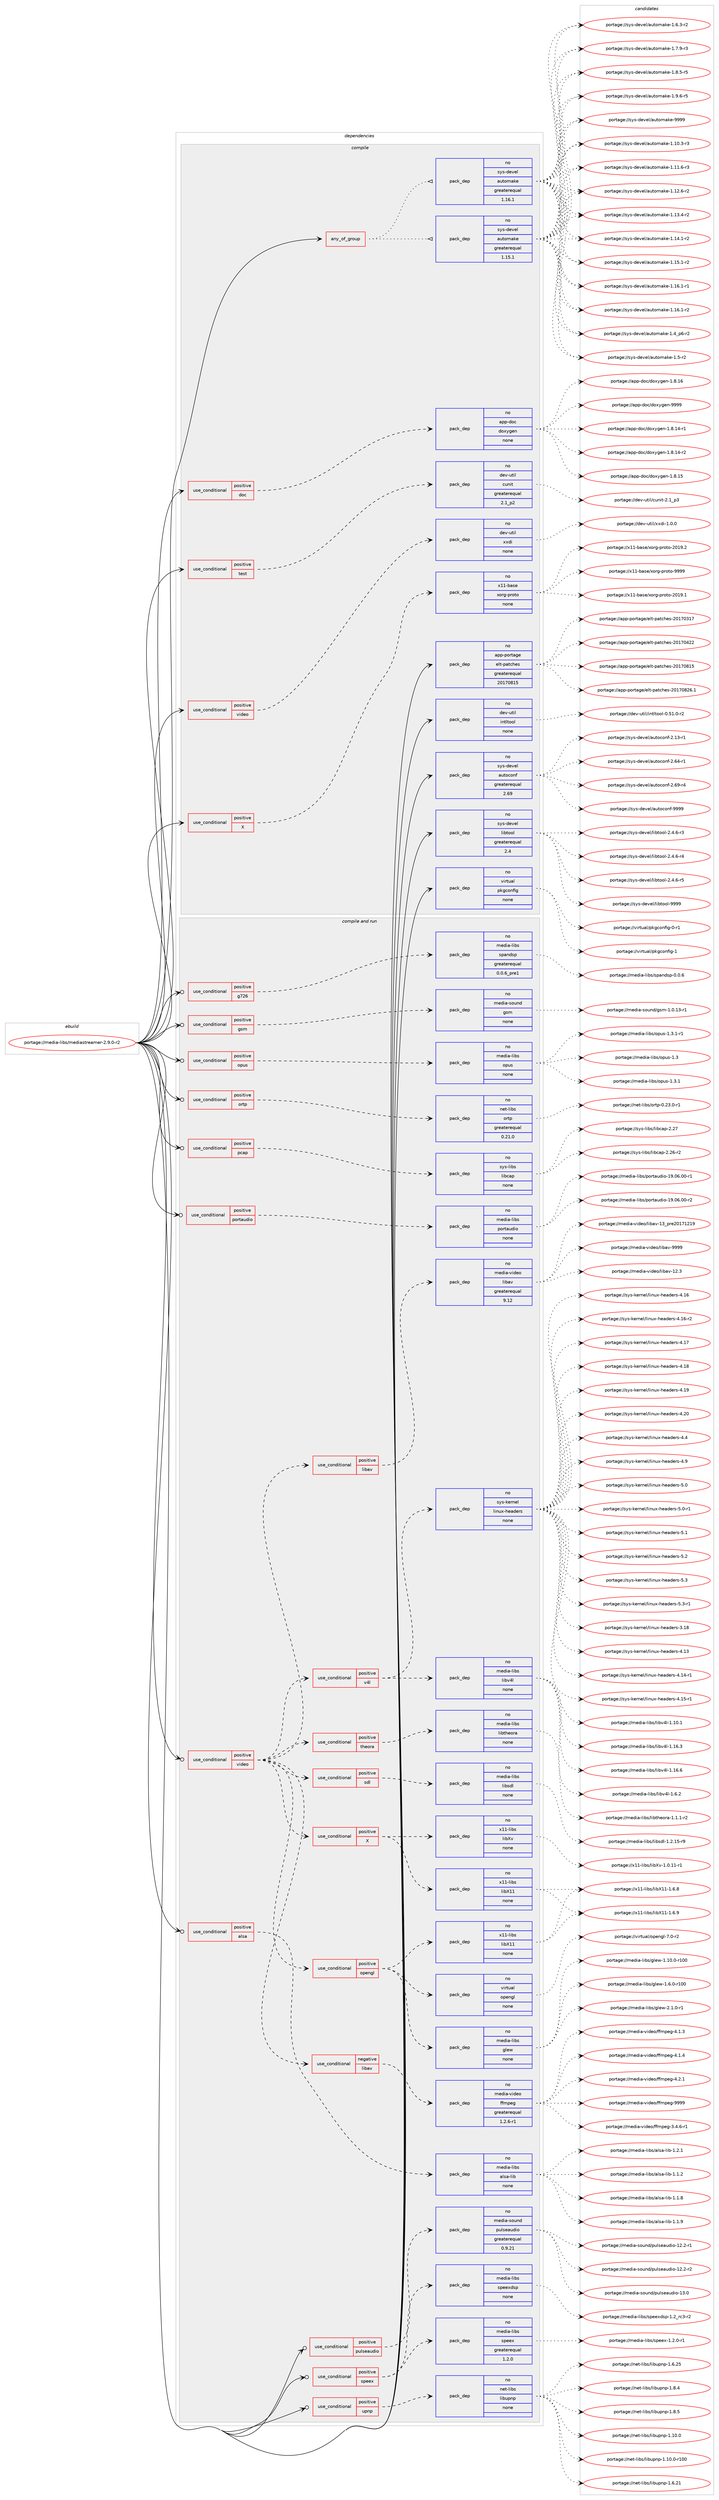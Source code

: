 digraph prolog {

# *************
# Graph options
# *************

newrank=true;
concentrate=true;
compound=true;
graph [rankdir=LR,fontname=Helvetica,fontsize=10,ranksep=1.5];#, ranksep=2.5, nodesep=0.2];
edge  [arrowhead=vee];
node  [fontname=Helvetica,fontsize=10];

# **********
# The ebuild
# **********

subgraph cluster_leftcol {
color=gray;
label=<<i>ebuild</i>>;
id [label="portage://media-libs/mediastreamer-2.9.0-r2", color=red, width=4, href="../media-libs/mediastreamer-2.9.0-r2.svg"];
}

# ****************
# The dependencies
# ****************

subgraph cluster_midcol {
color=gray;
label=<<i>dependencies</i>>;
subgraph cluster_compile {
fillcolor="#eeeeee";
style=filled;
label=<<i>compile</i>>;
subgraph any5134 {
dependency322243 [label=<<TABLE BORDER="0" CELLBORDER="1" CELLSPACING="0" CELLPADDING="4"><TR><TD CELLPADDING="10">any_of_group</TD></TR></TABLE>>, shape=none, color=red];subgraph pack236528 {
dependency322244 [label=<<TABLE BORDER="0" CELLBORDER="1" CELLSPACING="0" CELLPADDING="4" WIDTH="220"><TR><TD ROWSPAN="6" CELLPADDING="30">pack_dep</TD></TR><TR><TD WIDTH="110">no</TD></TR><TR><TD>sys-devel</TD></TR><TR><TD>automake</TD></TR><TR><TD>greaterequal</TD></TR><TR><TD>1.16.1</TD></TR></TABLE>>, shape=none, color=blue];
}
dependency322243:e -> dependency322244:w [weight=20,style="dotted",arrowhead="oinv"];
subgraph pack236529 {
dependency322245 [label=<<TABLE BORDER="0" CELLBORDER="1" CELLSPACING="0" CELLPADDING="4" WIDTH="220"><TR><TD ROWSPAN="6" CELLPADDING="30">pack_dep</TD></TR><TR><TD WIDTH="110">no</TD></TR><TR><TD>sys-devel</TD></TR><TR><TD>automake</TD></TR><TR><TD>greaterequal</TD></TR><TR><TD>1.15.1</TD></TR></TABLE>>, shape=none, color=blue];
}
dependency322243:e -> dependency322245:w [weight=20,style="dotted",arrowhead="oinv"];
}
id:e -> dependency322243:w [weight=20,style="solid",arrowhead="vee"];
subgraph cond80448 {
dependency322246 [label=<<TABLE BORDER="0" CELLBORDER="1" CELLSPACING="0" CELLPADDING="4"><TR><TD ROWSPAN="3" CELLPADDING="10">use_conditional</TD></TR><TR><TD>positive</TD></TR><TR><TD>X</TD></TR></TABLE>>, shape=none, color=red];
subgraph pack236530 {
dependency322247 [label=<<TABLE BORDER="0" CELLBORDER="1" CELLSPACING="0" CELLPADDING="4" WIDTH="220"><TR><TD ROWSPAN="6" CELLPADDING="30">pack_dep</TD></TR><TR><TD WIDTH="110">no</TD></TR><TR><TD>x11-base</TD></TR><TR><TD>xorg-proto</TD></TR><TR><TD>none</TD></TR><TR><TD></TD></TR></TABLE>>, shape=none, color=blue];
}
dependency322246:e -> dependency322247:w [weight=20,style="dashed",arrowhead="vee"];
}
id:e -> dependency322246:w [weight=20,style="solid",arrowhead="vee"];
subgraph cond80449 {
dependency322248 [label=<<TABLE BORDER="0" CELLBORDER="1" CELLSPACING="0" CELLPADDING="4"><TR><TD ROWSPAN="3" CELLPADDING="10">use_conditional</TD></TR><TR><TD>positive</TD></TR><TR><TD>doc</TD></TR></TABLE>>, shape=none, color=red];
subgraph pack236531 {
dependency322249 [label=<<TABLE BORDER="0" CELLBORDER="1" CELLSPACING="0" CELLPADDING="4" WIDTH="220"><TR><TD ROWSPAN="6" CELLPADDING="30">pack_dep</TD></TR><TR><TD WIDTH="110">no</TD></TR><TR><TD>app-doc</TD></TR><TR><TD>doxygen</TD></TR><TR><TD>none</TD></TR><TR><TD></TD></TR></TABLE>>, shape=none, color=blue];
}
dependency322248:e -> dependency322249:w [weight=20,style="dashed",arrowhead="vee"];
}
id:e -> dependency322248:w [weight=20,style="solid",arrowhead="vee"];
subgraph cond80450 {
dependency322250 [label=<<TABLE BORDER="0" CELLBORDER="1" CELLSPACING="0" CELLPADDING="4"><TR><TD ROWSPAN="3" CELLPADDING="10">use_conditional</TD></TR><TR><TD>positive</TD></TR><TR><TD>test</TD></TR></TABLE>>, shape=none, color=red];
subgraph pack236532 {
dependency322251 [label=<<TABLE BORDER="0" CELLBORDER="1" CELLSPACING="0" CELLPADDING="4" WIDTH="220"><TR><TD ROWSPAN="6" CELLPADDING="30">pack_dep</TD></TR><TR><TD WIDTH="110">no</TD></TR><TR><TD>dev-util</TD></TR><TR><TD>cunit</TD></TR><TR><TD>greaterequal</TD></TR><TR><TD>2.1_p2</TD></TR></TABLE>>, shape=none, color=blue];
}
dependency322250:e -> dependency322251:w [weight=20,style="dashed",arrowhead="vee"];
}
id:e -> dependency322250:w [weight=20,style="solid",arrowhead="vee"];
subgraph cond80451 {
dependency322252 [label=<<TABLE BORDER="0" CELLBORDER="1" CELLSPACING="0" CELLPADDING="4"><TR><TD ROWSPAN="3" CELLPADDING="10">use_conditional</TD></TR><TR><TD>positive</TD></TR><TR><TD>video</TD></TR></TABLE>>, shape=none, color=red];
subgraph pack236533 {
dependency322253 [label=<<TABLE BORDER="0" CELLBORDER="1" CELLSPACING="0" CELLPADDING="4" WIDTH="220"><TR><TD ROWSPAN="6" CELLPADDING="30">pack_dep</TD></TR><TR><TD WIDTH="110">no</TD></TR><TR><TD>dev-util</TD></TR><TR><TD>xxdi</TD></TR><TR><TD>none</TD></TR><TR><TD></TD></TR></TABLE>>, shape=none, color=blue];
}
dependency322252:e -> dependency322253:w [weight=20,style="dashed",arrowhead="vee"];
}
id:e -> dependency322252:w [weight=20,style="solid",arrowhead="vee"];
subgraph pack236534 {
dependency322254 [label=<<TABLE BORDER="0" CELLBORDER="1" CELLSPACING="0" CELLPADDING="4" WIDTH="220"><TR><TD ROWSPAN="6" CELLPADDING="30">pack_dep</TD></TR><TR><TD WIDTH="110">no</TD></TR><TR><TD>app-portage</TD></TR><TR><TD>elt-patches</TD></TR><TR><TD>greaterequal</TD></TR><TR><TD>20170815</TD></TR></TABLE>>, shape=none, color=blue];
}
id:e -> dependency322254:w [weight=20,style="solid",arrowhead="vee"];
subgraph pack236535 {
dependency322255 [label=<<TABLE BORDER="0" CELLBORDER="1" CELLSPACING="0" CELLPADDING="4" WIDTH="220"><TR><TD ROWSPAN="6" CELLPADDING="30">pack_dep</TD></TR><TR><TD WIDTH="110">no</TD></TR><TR><TD>dev-util</TD></TR><TR><TD>intltool</TD></TR><TR><TD>none</TD></TR><TR><TD></TD></TR></TABLE>>, shape=none, color=blue];
}
id:e -> dependency322255:w [weight=20,style="solid",arrowhead="vee"];
subgraph pack236536 {
dependency322256 [label=<<TABLE BORDER="0" CELLBORDER="1" CELLSPACING="0" CELLPADDING="4" WIDTH="220"><TR><TD ROWSPAN="6" CELLPADDING="30">pack_dep</TD></TR><TR><TD WIDTH="110">no</TD></TR><TR><TD>sys-devel</TD></TR><TR><TD>autoconf</TD></TR><TR><TD>greaterequal</TD></TR><TR><TD>2.69</TD></TR></TABLE>>, shape=none, color=blue];
}
id:e -> dependency322256:w [weight=20,style="solid",arrowhead="vee"];
subgraph pack236537 {
dependency322257 [label=<<TABLE BORDER="0" CELLBORDER="1" CELLSPACING="0" CELLPADDING="4" WIDTH="220"><TR><TD ROWSPAN="6" CELLPADDING="30">pack_dep</TD></TR><TR><TD WIDTH="110">no</TD></TR><TR><TD>sys-devel</TD></TR><TR><TD>libtool</TD></TR><TR><TD>greaterequal</TD></TR><TR><TD>2.4</TD></TR></TABLE>>, shape=none, color=blue];
}
id:e -> dependency322257:w [weight=20,style="solid",arrowhead="vee"];
subgraph pack236538 {
dependency322258 [label=<<TABLE BORDER="0" CELLBORDER="1" CELLSPACING="0" CELLPADDING="4" WIDTH="220"><TR><TD ROWSPAN="6" CELLPADDING="30">pack_dep</TD></TR><TR><TD WIDTH="110">no</TD></TR><TR><TD>virtual</TD></TR><TR><TD>pkgconfig</TD></TR><TR><TD>none</TD></TR><TR><TD></TD></TR></TABLE>>, shape=none, color=blue];
}
id:e -> dependency322258:w [weight=20,style="solid",arrowhead="vee"];
}
subgraph cluster_compileandrun {
fillcolor="#eeeeee";
style=filled;
label=<<i>compile and run</i>>;
subgraph cond80452 {
dependency322259 [label=<<TABLE BORDER="0" CELLBORDER="1" CELLSPACING="0" CELLPADDING="4"><TR><TD ROWSPAN="3" CELLPADDING="10">use_conditional</TD></TR><TR><TD>positive</TD></TR><TR><TD>alsa</TD></TR></TABLE>>, shape=none, color=red];
subgraph pack236539 {
dependency322260 [label=<<TABLE BORDER="0" CELLBORDER="1" CELLSPACING="0" CELLPADDING="4" WIDTH="220"><TR><TD ROWSPAN="6" CELLPADDING="30">pack_dep</TD></TR><TR><TD WIDTH="110">no</TD></TR><TR><TD>media-libs</TD></TR><TR><TD>alsa-lib</TD></TR><TR><TD>none</TD></TR><TR><TD></TD></TR></TABLE>>, shape=none, color=blue];
}
dependency322259:e -> dependency322260:w [weight=20,style="dashed",arrowhead="vee"];
}
id:e -> dependency322259:w [weight=20,style="solid",arrowhead="odotvee"];
subgraph cond80453 {
dependency322261 [label=<<TABLE BORDER="0" CELLBORDER="1" CELLSPACING="0" CELLPADDING="4"><TR><TD ROWSPAN="3" CELLPADDING="10">use_conditional</TD></TR><TR><TD>positive</TD></TR><TR><TD>g726</TD></TR></TABLE>>, shape=none, color=red];
subgraph pack236540 {
dependency322262 [label=<<TABLE BORDER="0" CELLBORDER="1" CELLSPACING="0" CELLPADDING="4" WIDTH="220"><TR><TD ROWSPAN="6" CELLPADDING="30">pack_dep</TD></TR><TR><TD WIDTH="110">no</TD></TR><TR><TD>media-libs</TD></TR><TR><TD>spandsp</TD></TR><TR><TD>greaterequal</TD></TR><TR><TD>0.0.6_pre1</TD></TR></TABLE>>, shape=none, color=blue];
}
dependency322261:e -> dependency322262:w [weight=20,style="dashed",arrowhead="vee"];
}
id:e -> dependency322261:w [weight=20,style="solid",arrowhead="odotvee"];
subgraph cond80454 {
dependency322263 [label=<<TABLE BORDER="0" CELLBORDER="1" CELLSPACING="0" CELLPADDING="4"><TR><TD ROWSPAN="3" CELLPADDING="10">use_conditional</TD></TR><TR><TD>positive</TD></TR><TR><TD>gsm</TD></TR></TABLE>>, shape=none, color=red];
subgraph pack236541 {
dependency322264 [label=<<TABLE BORDER="0" CELLBORDER="1" CELLSPACING="0" CELLPADDING="4" WIDTH="220"><TR><TD ROWSPAN="6" CELLPADDING="30">pack_dep</TD></TR><TR><TD WIDTH="110">no</TD></TR><TR><TD>media-sound</TD></TR><TR><TD>gsm</TD></TR><TR><TD>none</TD></TR><TR><TD></TD></TR></TABLE>>, shape=none, color=blue];
}
dependency322263:e -> dependency322264:w [weight=20,style="dashed",arrowhead="vee"];
}
id:e -> dependency322263:w [weight=20,style="solid",arrowhead="odotvee"];
subgraph cond80455 {
dependency322265 [label=<<TABLE BORDER="0" CELLBORDER="1" CELLSPACING="0" CELLPADDING="4"><TR><TD ROWSPAN="3" CELLPADDING="10">use_conditional</TD></TR><TR><TD>positive</TD></TR><TR><TD>opus</TD></TR></TABLE>>, shape=none, color=red];
subgraph pack236542 {
dependency322266 [label=<<TABLE BORDER="0" CELLBORDER="1" CELLSPACING="0" CELLPADDING="4" WIDTH="220"><TR><TD ROWSPAN="6" CELLPADDING="30">pack_dep</TD></TR><TR><TD WIDTH="110">no</TD></TR><TR><TD>media-libs</TD></TR><TR><TD>opus</TD></TR><TR><TD>none</TD></TR><TR><TD></TD></TR></TABLE>>, shape=none, color=blue];
}
dependency322265:e -> dependency322266:w [weight=20,style="dashed",arrowhead="vee"];
}
id:e -> dependency322265:w [weight=20,style="solid",arrowhead="odotvee"];
subgraph cond80456 {
dependency322267 [label=<<TABLE BORDER="0" CELLBORDER="1" CELLSPACING="0" CELLPADDING="4"><TR><TD ROWSPAN="3" CELLPADDING="10">use_conditional</TD></TR><TR><TD>positive</TD></TR><TR><TD>ortp</TD></TR></TABLE>>, shape=none, color=red];
subgraph pack236543 {
dependency322268 [label=<<TABLE BORDER="0" CELLBORDER="1" CELLSPACING="0" CELLPADDING="4" WIDTH="220"><TR><TD ROWSPAN="6" CELLPADDING="30">pack_dep</TD></TR><TR><TD WIDTH="110">no</TD></TR><TR><TD>net-libs</TD></TR><TR><TD>ortp</TD></TR><TR><TD>greaterequal</TD></TR><TR><TD>0.21.0</TD></TR></TABLE>>, shape=none, color=blue];
}
dependency322267:e -> dependency322268:w [weight=20,style="dashed",arrowhead="vee"];
}
id:e -> dependency322267:w [weight=20,style="solid",arrowhead="odotvee"];
subgraph cond80457 {
dependency322269 [label=<<TABLE BORDER="0" CELLBORDER="1" CELLSPACING="0" CELLPADDING="4"><TR><TD ROWSPAN="3" CELLPADDING="10">use_conditional</TD></TR><TR><TD>positive</TD></TR><TR><TD>pcap</TD></TR></TABLE>>, shape=none, color=red];
subgraph pack236544 {
dependency322270 [label=<<TABLE BORDER="0" CELLBORDER="1" CELLSPACING="0" CELLPADDING="4" WIDTH="220"><TR><TD ROWSPAN="6" CELLPADDING="30">pack_dep</TD></TR><TR><TD WIDTH="110">no</TD></TR><TR><TD>sys-libs</TD></TR><TR><TD>libcap</TD></TR><TR><TD>none</TD></TR><TR><TD></TD></TR></TABLE>>, shape=none, color=blue];
}
dependency322269:e -> dependency322270:w [weight=20,style="dashed",arrowhead="vee"];
}
id:e -> dependency322269:w [weight=20,style="solid",arrowhead="odotvee"];
subgraph cond80458 {
dependency322271 [label=<<TABLE BORDER="0" CELLBORDER="1" CELLSPACING="0" CELLPADDING="4"><TR><TD ROWSPAN="3" CELLPADDING="10">use_conditional</TD></TR><TR><TD>positive</TD></TR><TR><TD>portaudio</TD></TR></TABLE>>, shape=none, color=red];
subgraph pack236545 {
dependency322272 [label=<<TABLE BORDER="0" CELLBORDER="1" CELLSPACING="0" CELLPADDING="4" WIDTH="220"><TR><TD ROWSPAN="6" CELLPADDING="30">pack_dep</TD></TR><TR><TD WIDTH="110">no</TD></TR><TR><TD>media-libs</TD></TR><TR><TD>portaudio</TD></TR><TR><TD>none</TD></TR><TR><TD></TD></TR></TABLE>>, shape=none, color=blue];
}
dependency322271:e -> dependency322272:w [weight=20,style="dashed",arrowhead="vee"];
}
id:e -> dependency322271:w [weight=20,style="solid",arrowhead="odotvee"];
subgraph cond80459 {
dependency322273 [label=<<TABLE BORDER="0" CELLBORDER="1" CELLSPACING="0" CELLPADDING="4"><TR><TD ROWSPAN="3" CELLPADDING="10">use_conditional</TD></TR><TR><TD>positive</TD></TR><TR><TD>pulseaudio</TD></TR></TABLE>>, shape=none, color=red];
subgraph pack236546 {
dependency322274 [label=<<TABLE BORDER="0" CELLBORDER="1" CELLSPACING="0" CELLPADDING="4" WIDTH="220"><TR><TD ROWSPAN="6" CELLPADDING="30">pack_dep</TD></TR><TR><TD WIDTH="110">no</TD></TR><TR><TD>media-sound</TD></TR><TR><TD>pulseaudio</TD></TR><TR><TD>greaterequal</TD></TR><TR><TD>0.9.21</TD></TR></TABLE>>, shape=none, color=blue];
}
dependency322273:e -> dependency322274:w [weight=20,style="dashed",arrowhead="vee"];
}
id:e -> dependency322273:w [weight=20,style="solid",arrowhead="odotvee"];
subgraph cond80460 {
dependency322275 [label=<<TABLE BORDER="0" CELLBORDER="1" CELLSPACING="0" CELLPADDING="4"><TR><TD ROWSPAN="3" CELLPADDING="10">use_conditional</TD></TR><TR><TD>positive</TD></TR><TR><TD>speex</TD></TR></TABLE>>, shape=none, color=red];
subgraph pack236547 {
dependency322276 [label=<<TABLE BORDER="0" CELLBORDER="1" CELLSPACING="0" CELLPADDING="4" WIDTH="220"><TR><TD ROWSPAN="6" CELLPADDING="30">pack_dep</TD></TR><TR><TD WIDTH="110">no</TD></TR><TR><TD>media-libs</TD></TR><TR><TD>speex</TD></TR><TR><TD>greaterequal</TD></TR><TR><TD>1.2.0</TD></TR></TABLE>>, shape=none, color=blue];
}
dependency322275:e -> dependency322276:w [weight=20,style="dashed",arrowhead="vee"];
subgraph pack236548 {
dependency322277 [label=<<TABLE BORDER="0" CELLBORDER="1" CELLSPACING="0" CELLPADDING="4" WIDTH="220"><TR><TD ROWSPAN="6" CELLPADDING="30">pack_dep</TD></TR><TR><TD WIDTH="110">no</TD></TR><TR><TD>media-libs</TD></TR><TR><TD>speexdsp</TD></TR><TR><TD>none</TD></TR><TR><TD></TD></TR></TABLE>>, shape=none, color=blue];
}
dependency322275:e -> dependency322277:w [weight=20,style="dashed",arrowhead="vee"];
}
id:e -> dependency322275:w [weight=20,style="solid",arrowhead="odotvee"];
subgraph cond80461 {
dependency322278 [label=<<TABLE BORDER="0" CELLBORDER="1" CELLSPACING="0" CELLPADDING="4"><TR><TD ROWSPAN="3" CELLPADDING="10">use_conditional</TD></TR><TR><TD>positive</TD></TR><TR><TD>upnp</TD></TR></TABLE>>, shape=none, color=red];
subgraph pack236549 {
dependency322279 [label=<<TABLE BORDER="0" CELLBORDER="1" CELLSPACING="0" CELLPADDING="4" WIDTH="220"><TR><TD ROWSPAN="6" CELLPADDING="30">pack_dep</TD></TR><TR><TD WIDTH="110">no</TD></TR><TR><TD>net-libs</TD></TR><TR><TD>libupnp</TD></TR><TR><TD>none</TD></TR><TR><TD></TD></TR></TABLE>>, shape=none, color=blue];
}
dependency322278:e -> dependency322279:w [weight=20,style="dashed",arrowhead="vee"];
}
id:e -> dependency322278:w [weight=20,style="solid",arrowhead="odotvee"];
subgraph cond80462 {
dependency322280 [label=<<TABLE BORDER="0" CELLBORDER="1" CELLSPACING="0" CELLPADDING="4"><TR><TD ROWSPAN="3" CELLPADDING="10">use_conditional</TD></TR><TR><TD>positive</TD></TR><TR><TD>video</TD></TR></TABLE>>, shape=none, color=red];
subgraph cond80463 {
dependency322281 [label=<<TABLE BORDER="0" CELLBORDER="1" CELLSPACING="0" CELLPADDING="4"><TR><TD ROWSPAN="3" CELLPADDING="10">use_conditional</TD></TR><TR><TD>positive</TD></TR><TR><TD>libav</TD></TR></TABLE>>, shape=none, color=red];
subgraph pack236550 {
dependency322282 [label=<<TABLE BORDER="0" CELLBORDER="1" CELLSPACING="0" CELLPADDING="4" WIDTH="220"><TR><TD ROWSPAN="6" CELLPADDING="30">pack_dep</TD></TR><TR><TD WIDTH="110">no</TD></TR><TR><TD>media-video</TD></TR><TR><TD>libav</TD></TR><TR><TD>greaterequal</TD></TR><TR><TD>9.12</TD></TR></TABLE>>, shape=none, color=blue];
}
dependency322281:e -> dependency322282:w [weight=20,style="dashed",arrowhead="vee"];
}
dependency322280:e -> dependency322281:w [weight=20,style="dashed",arrowhead="vee"];
subgraph cond80464 {
dependency322283 [label=<<TABLE BORDER="0" CELLBORDER="1" CELLSPACING="0" CELLPADDING="4"><TR><TD ROWSPAN="3" CELLPADDING="10">use_conditional</TD></TR><TR><TD>negative</TD></TR><TR><TD>libav</TD></TR></TABLE>>, shape=none, color=red];
subgraph pack236551 {
dependency322284 [label=<<TABLE BORDER="0" CELLBORDER="1" CELLSPACING="0" CELLPADDING="4" WIDTH="220"><TR><TD ROWSPAN="6" CELLPADDING="30">pack_dep</TD></TR><TR><TD WIDTH="110">no</TD></TR><TR><TD>media-video</TD></TR><TR><TD>ffmpeg</TD></TR><TR><TD>greaterequal</TD></TR><TR><TD>1.2.6-r1</TD></TR></TABLE>>, shape=none, color=blue];
}
dependency322283:e -> dependency322284:w [weight=20,style="dashed",arrowhead="vee"];
}
dependency322280:e -> dependency322283:w [weight=20,style="dashed",arrowhead="vee"];
subgraph cond80465 {
dependency322285 [label=<<TABLE BORDER="0" CELLBORDER="1" CELLSPACING="0" CELLPADDING="4"><TR><TD ROWSPAN="3" CELLPADDING="10">use_conditional</TD></TR><TR><TD>positive</TD></TR><TR><TD>opengl</TD></TR></TABLE>>, shape=none, color=red];
subgraph pack236552 {
dependency322286 [label=<<TABLE BORDER="0" CELLBORDER="1" CELLSPACING="0" CELLPADDING="4" WIDTH="220"><TR><TD ROWSPAN="6" CELLPADDING="30">pack_dep</TD></TR><TR><TD WIDTH="110">no</TD></TR><TR><TD>media-libs</TD></TR><TR><TD>glew</TD></TR><TR><TD>none</TD></TR><TR><TD></TD></TR></TABLE>>, shape=none, color=blue];
}
dependency322285:e -> dependency322286:w [weight=20,style="dashed",arrowhead="vee"];
subgraph pack236553 {
dependency322287 [label=<<TABLE BORDER="0" CELLBORDER="1" CELLSPACING="0" CELLPADDING="4" WIDTH="220"><TR><TD ROWSPAN="6" CELLPADDING="30">pack_dep</TD></TR><TR><TD WIDTH="110">no</TD></TR><TR><TD>virtual</TD></TR><TR><TD>opengl</TD></TR><TR><TD>none</TD></TR><TR><TD></TD></TR></TABLE>>, shape=none, color=blue];
}
dependency322285:e -> dependency322287:w [weight=20,style="dashed",arrowhead="vee"];
subgraph pack236554 {
dependency322288 [label=<<TABLE BORDER="0" CELLBORDER="1" CELLSPACING="0" CELLPADDING="4" WIDTH="220"><TR><TD ROWSPAN="6" CELLPADDING="30">pack_dep</TD></TR><TR><TD WIDTH="110">no</TD></TR><TR><TD>x11-libs</TD></TR><TR><TD>libX11</TD></TR><TR><TD>none</TD></TR><TR><TD></TD></TR></TABLE>>, shape=none, color=blue];
}
dependency322285:e -> dependency322288:w [weight=20,style="dashed",arrowhead="vee"];
}
dependency322280:e -> dependency322285:w [weight=20,style="dashed",arrowhead="vee"];
subgraph cond80466 {
dependency322289 [label=<<TABLE BORDER="0" CELLBORDER="1" CELLSPACING="0" CELLPADDING="4"><TR><TD ROWSPAN="3" CELLPADDING="10">use_conditional</TD></TR><TR><TD>positive</TD></TR><TR><TD>sdl</TD></TR></TABLE>>, shape=none, color=red];
subgraph pack236555 {
dependency322290 [label=<<TABLE BORDER="0" CELLBORDER="1" CELLSPACING="0" CELLPADDING="4" WIDTH="220"><TR><TD ROWSPAN="6" CELLPADDING="30">pack_dep</TD></TR><TR><TD WIDTH="110">no</TD></TR><TR><TD>media-libs</TD></TR><TR><TD>libsdl</TD></TR><TR><TD>none</TD></TR><TR><TD></TD></TR></TABLE>>, shape=none, color=blue];
}
dependency322289:e -> dependency322290:w [weight=20,style="dashed",arrowhead="vee"];
}
dependency322280:e -> dependency322289:w [weight=20,style="dashed",arrowhead="vee"];
subgraph cond80467 {
dependency322291 [label=<<TABLE BORDER="0" CELLBORDER="1" CELLSPACING="0" CELLPADDING="4"><TR><TD ROWSPAN="3" CELLPADDING="10">use_conditional</TD></TR><TR><TD>positive</TD></TR><TR><TD>theora</TD></TR></TABLE>>, shape=none, color=red];
subgraph pack236556 {
dependency322292 [label=<<TABLE BORDER="0" CELLBORDER="1" CELLSPACING="0" CELLPADDING="4" WIDTH="220"><TR><TD ROWSPAN="6" CELLPADDING="30">pack_dep</TD></TR><TR><TD WIDTH="110">no</TD></TR><TR><TD>media-libs</TD></TR><TR><TD>libtheora</TD></TR><TR><TD>none</TD></TR><TR><TD></TD></TR></TABLE>>, shape=none, color=blue];
}
dependency322291:e -> dependency322292:w [weight=20,style="dashed",arrowhead="vee"];
}
dependency322280:e -> dependency322291:w [weight=20,style="dashed",arrowhead="vee"];
subgraph cond80468 {
dependency322293 [label=<<TABLE BORDER="0" CELLBORDER="1" CELLSPACING="0" CELLPADDING="4"><TR><TD ROWSPAN="3" CELLPADDING="10">use_conditional</TD></TR><TR><TD>positive</TD></TR><TR><TD>v4l</TD></TR></TABLE>>, shape=none, color=red];
subgraph pack236557 {
dependency322294 [label=<<TABLE BORDER="0" CELLBORDER="1" CELLSPACING="0" CELLPADDING="4" WIDTH="220"><TR><TD ROWSPAN="6" CELLPADDING="30">pack_dep</TD></TR><TR><TD WIDTH="110">no</TD></TR><TR><TD>media-libs</TD></TR><TR><TD>libv4l</TD></TR><TR><TD>none</TD></TR><TR><TD></TD></TR></TABLE>>, shape=none, color=blue];
}
dependency322293:e -> dependency322294:w [weight=20,style="dashed",arrowhead="vee"];
subgraph pack236558 {
dependency322295 [label=<<TABLE BORDER="0" CELLBORDER="1" CELLSPACING="0" CELLPADDING="4" WIDTH="220"><TR><TD ROWSPAN="6" CELLPADDING="30">pack_dep</TD></TR><TR><TD WIDTH="110">no</TD></TR><TR><TD>sys-kernel</TD></TR><TR><TD>linux-headers</TD></TR><TR><TD>none</TD></TR><TR><TD></TD></TR></TABLE>>, shape=none, color=blue];
}
dependency322293:e -> dependency322295:w [weight=20,style="dashed",arrowhead="vee"];
}
dependency322280:e -> dependency322293:w [weight=20,style="dashed",arrowhead="vee"];
subgraph cond80469 {
dependency322296 [label=<<TABLE BORDER="0" CELLBORDER="1" CELLSPACING="0" CELLPADDING="4"><TR><TD ROWSPAN="3" CELLPADDING="10">use_conditional</TD></TR><TR><TD>positive</TD></TR><TR><TD>X</TD></TR></TABLE>>, shape=none, color=red];
subgraph pack236559 {
dependency322297 [label=<<TABLE BORDER="0" CELLBORDER="1" CELLSPACING="0" CELLPADDING="4" WIDTH="220"><TR><TD ROWSPAN="6" CELLPADDING="30">pack_dep</TD></TR><TR><TD WIDTH="110">no</TD></TR><TR><TD>x11-libs</TD></TR><TR><TD>libX11</TD></TR><TR><TD>none</TD></TR><TR><TD></TD></TR></TABLE>>, shape=none, color=blue];
}
dependency322296:e -> dependency322297:w [weight=20,style="dashed",arrowhead="vee"];
subgraph pack236560 {
dependency322298 [label=<<TABLE BORDER="0" CELLBORDER="1" CELLSPACING="0" CELLPADDING="4" WIDTH="220"><TR><TD ROWSPAN="6" CELLPADDING="30">pack_dep</TD></TR><TR><TD WIDTH="110">no</TD></TR><TR><TD>x11-libs</TD></TR><TR><TD>libXv</TD></TR><TR><TD>none</TD></TR><TR><TD></TD></TR></TABLE>>, shape=none, color=blue];
}
dependency322296:e -> dependency322298:w [weight=20,style="dashed",arrowhead="vee"];
}
dependency322280:e -> dependency322296:w [weight=20,style="dashed",arrowhead="vee"];
}
id:e -> dependency322280:w [weight=20,style="solid",arrowhead="odotvee"];
}
subgraph cluster_run {
fillcolor="#eeeeee";
style=filled;
label=<<i>run</i>>;
}
}

# **************
# The candidates
# **************

subgraph cluster_choices {
rank=same;
color=gray;
label=<<i>candidates</i>>;

subgraph choice236528 {
color=black;
nodesep=1;
choiceportage11512111545100101118101108479711711611110997107101454946494846514511451 [label="portage://sys-devel/automake-1.10.3-r3", color=red, width=4,href="../sys-devel/automake-1.10.3-r3.svg"];
choiceportage11512111545100101118101108479711711611110997107101454946494946544511451 [label="portage://sys-devel/automake-1.11.6-r3", color=red, width=4,href="../sys-devel/automake-1.11.6-r3.svg"];
choiceportage11512111545100101118101108479711711611110997107101454946495046544511450 [label="portage://sys-devel/automake-1.12.6-r2", color=red, width=4,href="../sys-devel/automake-1.12.6-r2.svg"];
choiceportage11512111545100101118101108479711711611110997107101454946495146524511450 [label="portage://sys-devel/automake-1.13.4-r2", color=red, width=4,href="../sys-devel/automake-1.13.4-r2.svg"];
choiceportage11512111545100101118101108479711711611110997107101454946495246494511450 [label="portage://sys-devel/automake-1.14.1-r2", color=red, width=4,href="../sys-devel/automake-1.14.1-r2.svg"];
choiceportage11512111545100101118101108479711711611110997107101454946495346494511450 [label="portage://sys-devel/automake-1.15.1-r2", color=red, width=4,href="../sys-devel/automake-1.15.1-r2.svg"];
choiceportage11512111545100101118101108479711711611110997107101454946495446494511449 [label="portage://sys-devel/automake-1.16.1-r1", color=red, width=4,href="../sys-devel/automake-1.16.1-r1.svg"];
choiceportage11512111545100101118101108479711711611110997107101454946495446494511450 [label="portage://sys-devel/automake-1.16.1-r2", color=red, width=4,href="../sys-devel/automake-1.16.1-r2.svg"];
choiceportage115121115451001011181011084797117116111109971071014549465295112544511450 [label="portage://sys-devel/automake-1.4_p6-r2", color=red, width=4,href="../sys-devel/automake-1.4_p6-r2.svg"];
choiceportage11512111545100101118101108479711711611110997107101454946534511450 [label="portage://sys-devel/automake-1.5-r2", color=red, width=4,href="../sys-devel/automake-1.5-r2.svg"];
choiceportage115121115451001011181011084797117116111109971071014549465446514511450 [label="portage://sys-devel/automake-1.6.3-r2", color=red, width=4,href="../sys-devel/automake-1.6.3-r2.svg"];
choiceportage115121115451001011181011084797117116111109971071014549465546574511451 [label="portage://sys-devel/automake-1.7.9-r3", color=red, width=4,href="../sys-devel/automake-1.7.9-r3.svg"];
choiceportage115121115451001011181011084797117116111109971071014549465646534511453 [label="portage://sys-devel/automake-1.8.5-r5", color=red, width=4,href="../sys-devel/automake-1.8.5-r5.svg"];
choiceportage115121115451001011181011084797117116111109971071014549465746544511453 [label="portage://sys-devel/automake-1.9.6-r5", color=red, width=4,href="../sys-devel/automake-1.9.6-r5.svg"];
choiceportage115121115451001011181011084797117116111109971071014557575757 [label="portage://sys-devel/automake-9999", color=red, width=4,href="../sys-devel/automake-9999.svg"];
dependency322244:e -> choiceportage11512111545100101118101108479711711611110997107101454946494846514511451:w [style=dotted,weight="100"];
dependency322244:e -> choiceportage11512111545100101118101108479711711611110997107101454946494946544511451:w [style=dotted,weight="100"];
dependency322244:e -> choiceportage11512111545100101118101108479711711611110997107101454946495046544511450:w [style=dotted,weight="100"];
dependency322244:e -> choiceportage11512111545100101118101108479711711611110997107101454946495146524511450:w [style=dotted,weight="100"];
dependency322244:e -> choiceportage11512111545100101118101108479711711611110997107101454946495246494511450:w [style=dotted,weight="100"];
dependency322244:e -> choiceportage11512111545100101118101108479711711611110997107101454946495346494511450:w [style=dotted,weight="100"];
dependency322244:e -> choiceportage11512111545100101118101108479711711611110997107101454946495446494511449:w [style=dotted,weight="100"];
dependency322244:e -> choiceportage11512111545100101118101108479711711611110997107101454946495446494511450:w [style=dotted,weight="100"];
dependency322244:e -> choiceportage115121115451001011181011084797117116111109971071014549465295112544511450:w [style=dotted,weight="100"];
dependency322244:e -> choiceportage11512111545100101118101108479711711611110997107101454946534511450:w [style=dotted,weight="100"];
dependency322244:e -> choiceportage115121115451001011181011084797117116111109971071014549465446514511450:w [style=dotted,weight="100"];
dependency322244:e -> choiceportage115121115451001011181011084797117116111109971071014549465546574511451:w [style=dotted,weight="100"];
dependency322244:e -> choiceportage115121115451001011181011084797117116111109971071014549465646534511453:w [style=dotted,weight="100"];
dependency322244:e -> choiceportage115121115451001011181011084797117116111109971071014549465746544511453:w [style=dotted,weight="100"];
dependency322244:e -> choiceportage115121115451001011181011084797117116111109971071014557575757:w [style=dotted,weight="100"];
}
subgraph choice236529 {
color=black;
nodesep=1;
choiceportage11512111545100101118101108479711711611110997107101454946494846514511451 [label="portage://sys-devel/automake-1.10.3-r3", color=red, width=4,href="../sys-devel/automake-1.10.3-r3.svg"];
choiceportage11512111545100101118101108479711711611110997107101454946494946544511451 [label="portage://sys-devel/automake-1.11.6-r3", color=red, width=4,href="../sys-devel/automake-1.11.6-r3.svg"];
choiceportage11512111545100101118101108479711711611110997107101454946495046544511450 [label="portage://sys-devel/automake-1.12.6-r2", color=red, width=4,href="../sys-devel/automake-1.12.6-r2.svg"];
choiceportage11512111545100101118101108479711711611110997107101454946495146524511450 [label="portage://sys-devel/automake-1.13.4-r2", color=red, width=4,href="../sys-devel/automake-1.13.4-r2.svg"];
choiceportage11512111545100101118101108479711711611110997107101454946495246494511450 [label="portage://sys-devel/automake-1.14.1-r2", color=red, width=4,href="../sys-devel/automake-1.14.1-r2.svg"];
choiceportage11512111545100101118101108479711711611110997107101454946495346494511450 [label="portage://sys-devel/automake-1.15.1-r2", color=red, width=4,href="../sys-devel/automake-1.15.1-r2.svg"];
choiceportage11512111545100101118101108479711711611110997107101454946495446494511449 [label="portage://sys-devel/automake-1.16.1-r1", color=red, width=4,href="../sys-devel/automake-1.16.1-r1.svg"];
choiceportage11512111545100101118101108479711711611110997107101454946495446494511450 [label="portage://sys-devel/automake-1.16.1-r2", color=red, width=4,href="../sys-devel/automake-1.16.1-r2.svg"];
choiceportage115121115451001011181011084797117116111109971071014549465295112544511450 [label="portage://sys-devel/automake-1.4_p6-r2", color=red, width=4,href="../sys-devel/automake-1.4_p6-r2.svg"];
choiceportage11512111545100101118101108479711711611110997107101454946534511450 [label="portage://sys-devel/automake-1.5-r2", color=red, width=4,href="../sys-devel/automake-1.5-r2.svg"];
choiceportage115121115451001011181011084797117116111109971071014549465446514511450 [label="portage://sys-devel/automake-1.6.3-r2", color=red, width=4,href="../sys-devel/automake-1.6.3-r2.svg"];
choiceportage115121115451001011181011084797117116111109971071014549465546574511451 [label="portage://sys-devel/automake-1.7.9-r3", color=red, width=4,href="../sys-devel/automake-1.7.9-r3.svg"];
choiceportage115121115451001011181011084797117116111109971071014549465646534511453 [label="portage://sys-devel/automake-1.8.5-r5", color=red, width=4,href="../sys-devel/automake-1.8.5-r5.svg"];
choiceportage115121115451001011181011084797117116111109971071014549465746544511453 [label="portage://sys-devel/automake-1.9.6-r5", color=red, width=4,href="../sys-devel/automake-1.9.6-r5.svg"];
choiceportage115121115451001011181011084797117116111109971071014557575757 [label="portage://sys-devel/automake-9999", color=red, width=4,href="../sys-devel/automake-9999.svg"];
dependency322245:e -> choiceportage11512111545100101118101108479711711611110997107101454946494846514511451:w [style=dotted,weight="100"];
dependency322245:e -> choiceportage11512111545100101118101108479711711611110997107101454946494946544511451:w [style=dotted,weight="100"];
dependency322245:e -> choiceportage11512111545100101118101108479711711611110997107101454946495046544511450:w [style=dotted,weight="100"];
dependency322245:e -> choiceportage11512111545100101118101108479711711611110997107101454946495146524511450:w [style=dotted,weight="100"];
dependency322245:e -> choiceportage11512111545100101118101108479711711611110997107101454946495246494511450:w [style=dotted,weight="100"];
dependency322245:e -> choiceportage11512111545100101118101108479711711611110997107101454946495346494511450:w [style=dotted,weight="100"];
dependency322245:e -> choiceportage11512111545100101118101108479711711611110997107101454946495446494511449:w [style=dotted,weight="100"];
dependency322245:e -> choiceportage11512111545100101118101108479711711611110997107101454946495446494511450:w [style=dotted,weight="100"];
dependency322245:e -> choiceportage115121115451001011181011084797117116111109971071014549465295112544511450:w [style=dotted,weight="100"];
dependency322245:e -> choiceportage11512111545100101118101108479711711611110997107101454946534511450:w [style=dotted,weight="100"];
dependency322245:e -> choiceportage115121115451001011181011084797117116111109971071014549465446514511450:w [style=dotted,weight="100"];
dependency322245:e -> choiceportage115121115451001011181011084797117116111109971071014549465546574511451:w [style=dotted,weight="100"];
dependency322245:e -> choiceportage115121115451001011181011084797117116111109971071014549465646534511453:w [style=dotted,weight="100"];
dependency322245:e -> choiceportage115121115451001011181011084797117116111109971071014549465746544511453:w [style=dotted,weight="100"];
dependency322245:e -> choiceportage115121115451001011181011084797117116111109971071014557575757:w [style=dotted,weight="100"];
}
subgraph choice236530 {
color=black;
nodesep=1;
choiceportage1204949459897115101471201111141034511211411111611145504849574649 [label="portage://x11-base/xorg-proto-2019.1", color=red, width=4,href="../x11-base/xorg-proto-2019.1.svg"];
choiceportage1204949459897115101471201111141034511211411111611145504849574650 [label="portage://x11-base/xorg-proto-2019.2", color=red, width=4,href="../x11-base/xorg-proto-2019.2.svg"];
choiceportage120494945989711510147120111114103451121141111161114557575757 [label="portage://x11-base/xorg-proto-9999", color=red, width=4,href="../x11-base/xorg-proto-9999.svg"];
dependency322247:e -> choiceportage1204949459897115101471201111141034511211411111611145504849574649:w [style=dotted,weight="100"];
dependency322247:e -> choiceportage1204949459897115101471201111141034511211411111611145504849574650:w [style=dotted,weight="100"];
dependency322247:e -> choiceportage120494945989711510147120111114103451121141111161114557575757:w [style=dotted,weight="100"];
}
subgraph choice236531 {
color=black;
nodesep=1;
choiceportage97112112451001119947100111120121103101110454946564649524511449 [label="portage://app-doc/doxygen-1.8.14-r1", color=red, width=4,href="../app-doc/doxygen-1.8.14-r1.svg"];
choiceportage97112112451001119947100111120121103101110454946564649524511450 [label="portage://app-doc/doxygen-1.8.14-r2", color=red, width=4,href="../app-doc/doxygen-1.8.14-r2.svg"];
choiceportage9711211245100111994710011112012110310111045494656464953 [label="portage://app-doc/doxygen-1.8.15", color=red, width=4,href="../app-doc/doxygen-1.8.15.svg"];
choiceportage9711211245100111994710011112012110310111045494656464954 [label="portage://app-doc/doxygen-1.8.16", color=red, width=4,href="../app-doc/doxygen-1.8.16.svg"];
choiceportage971121124510011199471001111201211031011104557575757 [label="portage://app-doc/doxygen-9999", color=red, width=4,href="../app-doc/doxygen-9999.svg"];
dependency322249:e -> choiceportage97112112451001119947100111120121103101110454946564649524511449:w [style=dotted,weight="100"];
dependency322249:e -> choiceportage97112112451001119947100111120121103101110454946564649524511450:w [style=dotted,weight="100"];
dependency322249:e -> choiceportage9711211245100111994710011112012110310111045494656464953:w [style=dotted,weight="100"];
dependency322249:e -> choiceportage9711211245100111994710011112012110310111045494656464954:w [style=dotted,weight="100"];
dependency322249:e -> choiceportage971121124510011199471001111201211031011104557575757:w [style=dotted,weight="100"];
}
subgraph choice236532 {
color=black;
nodesep=1;
choiceportage100101118451171161051084799117110105116455046499511251 [label="portage://dev-util/cunit-2.1_p3", color=red, width=4,href="../dev-util/cunit-2.1_p3.svg"];
dependency322251:e -> choiceportage100101118451171161051084799117110105116455046499511251:w [style=dotted,weight="100"];
}
subgraph choice236533 {
color=black;
nodesep=1;
choiceportage1001011184511711610510847120120100105454946484648 [label="portage://dev-util/xxdi-1.0.0", color=red, width=4,href="../dev-util/xxdi-1.0.0.svg"];
dependency322253:e -> choiceportage1001011184511711610510847120120100105454946484648:w [style=dotted,weight="100"];
}
subgraph choice236534 {
color=black;
nodesep=1;
choiceportage97112112451121111141169710310147101108116451129711699104101115455048495548514955 [label="portage://app-portage/elt-patches-20170317", color=red, width=4,href="../app-portage/elt-patches-20170317.svg"];
choiceportage97112112451121111141169710310147101108116451129711699104101115455048495548525050 [label="portage://app-portage/elt-patches-20170422", color=red, width=4,href="../app-portage/elt-patches-20170422.svg"];
choiceportage97112112451121111141169710310147101108116451129711699104101115455048495548564953 [label="portage://app-portage/elt-patches-20170815", color=red, width=4,href="../app-portage/elt-patches-20170815.svg"];
choiceportage971121124511211111411697103101471011081164511297116991041011154550484955485650544649 [label="portage://app-portage/elt-patches-20170826.1", color=red, width=4,href="../app-portage/elt-patches-20170826.1.svg"];
dependency322254:e -> choiceportage97112112451121111141169710310147101108116451129711699104101115455048495548514955:w [style=dotted,weight="100"];
dependency322254:e -> choiceportage97112112451121111141169710310147101108116451129711699104101115455048495548525050:w [style=dotted,weight="100"];
dependency322254:e -> choiceportage97112112451121111141169710310147101108116451129711699104101115455048495548564953:w [style=dotted,weight="100"];
dependency322254:e -> choiceportage971121124511211111411697103101471011081164511297116991041011154550484955485650544649:w [style=dotted,weight="100"];
}
subgraph choice236535 {
color=black;
nodesep=1;
choiceportage1001011184511711610510847105110116108116111111108454846534946484511450 [label="portage://dev-util/intltool-0.51.0-r2", color=red, width=4,href="../dev-util/intltool-0.51.0-r2.svg"];
dependency322255:e -> choiceportage1001011184511711610510847105110116108116111111108454846534946484511450:w [style=dotted,weight="100"];
}
subgraph choice236536 {
color=black;
nodesep=1;
choiceportage1151211154510010111810110847971171161119911111010245504649514511449 [label="portage://sys-devel/autoconf-2.13-r1", color=red, width=4,href="../sys-devel/autoconf-2.13-r1.svg"];
choiceportage1151211154510010111810110847971171161119911111010245504654524511449 [label="portage://sys-devel/autoconf-2.64-r1", color=red, width=4,href="../sys-devel/autoconf-2.64-r1.svg"];
choiceportage1151211154510010111810110847971171161119911111010245504654574511452 [label="portage://sys-devel/autoconf-2.69-r4", color=red, width=4,href="../sys-devel/autoconf-2.69-r4.svg"];
choiceportage115121115451001011181011084797117116111991111101024557575757 [label="portage://sys-devel/autoconf-9999", color=red, width=4,href="../sys-devel/autoconf-9999.svg"];
dependency322256:e -> choiceportage1151211154510010111810110847971171161119911111010245504649514511449:w [style=dotted,weight="100"];
dependency322256:e -> choiceportage1151211154510010111810110847971171161119911111010245504654524511449:w [style=dotted,weight="100"];
dependency322256:e -> choiceportage1151211154510010111810110847971171161119911111010245504654574511452:w [style=dotted,weight="100"];
dependency322256:e -> choiceportage115121115451001011181011084797117116111991111101024557575757:w [style=dotted,weight="100"];
}
subgraph choice236537 {
color=black;
nodesep=1;
choiceportage1151211154510010111810110847108105981161111111084550465246544511451 [label="portage://sys-devel/libtool-2.4.6-r3", color=red, width=4,href="../sys-devel/libtool-2.4.6-r3.svg"];
choiceportage1151211154510010111810110847108105981161111111084550465246544511452 [label="portage://sys-devel/libtool-2.4.6-r4", color=red, width=4,href="../sys-devel/libtool-2.4.6-r4.svg"];
choiceportage1151211154510010111810110847108105981161111111084550465246544511453 [label="portage://sys-devel/libtool-2.4.6-r5", color=red, width=4,href="../sys-devel/libtool-2.4.6-r5.svg"];
choiceportage1151211154510010111810110847108105981161111111084557575757 [label="portage://sys-devel/libtool-9999", color=red, width=4,href="../sys-devel/libtool-9999.svg"];
dependency322257:e -> choiceportage1151211154510010111810110847108105981161111111084550465246544511451:w [style=dotted,weight="100"];
dependency322257:e -> choiceportage1151211154510010111810110847108105981161111111084550465246544511452:w [style=dotted,weight="100"];
dependency322257:e -> choiceportage1151211154510010111810110847108105981161111111084550465246544511453:w [style=dotted,weight="100"];
dependency322257:e -> choiceportage1151211154510010111810110847108105981161111111084557575757:w [style=dotted,weight="100"];
}
subgraph choice236538 {
color=black;
nodesep=1;
choiceportage11810511411611797108471121071039911111010210510345484511449 [label="portage://virtual/pkgconfig-0-r1", color=red, width=4,href="../virtual/pkgconfig-0-r1.svg"];
choiceportage1181051141161179710847112107103991111101021051034549 [label="portage://virtual/pkgconfig-1", color=red, width=4,href="../virtual/pkgconfig-1.svg"];
dependency322258:e -> choiceportage11810511411611797108471121071039911111010210510345484511449:w [style=dotted,weight="100"];
dependency322258:e -> choiceportage1181051141161179710847112107103991111101021051034549:w [style=dotted,weight="100"];
}
subgraph choice236539 {
color=black;
nodesep=1;
choiceportage1091011001059745108105981154797108115974510810598454946494650 [label="portage://media-libs/alsa-lib-1.1.2", color=red, width=4,href="../media-libs/alsa-lib-1.1.2.svg"];
choiceportage1091011001059745108105981154797108115974510810598454946494656 [label="portage://media-libs/alsa-lib-1.1.8", color=red, width=4,href="../media-libs/alsa-lib-1.1.8.svg"];
choiceportage1091011001059745108105981154797108115974510810598454946494657 [label="portage://media-libs/alsa-lib-1.1.9", color=red, width=4,href="../media-libs/alsa-lib-1.1.9.svg"];
choiceportage1091011001059745108105981154797108115974510810598454946504649 [label="portage://media-libs/alsa-lib-1.2.1", color=red, width=4,href="../media-libs/alsa-lib-1.2.1.svg"];
dependency322260:e -> choiceportage1091011001059745108105981154797108115974510810598454946494650:w [style=dotted,weight="100"];
dependency322260:e -> choiceportage1091011001059745108105981154797108115974510810598454946494656:w [style=dotted,weight="100"];
dependency322260:e -> choiceportage1091011001059745108105981154797108115974510810598454946494657:w [style=dotted,weight="100"];
dependency322260:e -> choiceportage1091011001059745108105981154797108115974510810598454946504649:w [style=dotted,weight="100"];
}
subgraph choice236540 {
color=black;
nodesep=1;
choiceportage1091011001059745108105981154711511297110100115112454846484654 [label="portage://media-libs/spandsp-0.0.6", color=red, width=4,href="../media-libs/spandsp-0.0.6.svg"];
dependency322262:e -> choiceportage1091011001059745108105981154711511297110100115112454846484654:w [style=dotted,weight="100"];
}
subgraph choice236541 {
color=black;
nodesep=1;
choiceportage109101100105974511511111711010047103115109454946484649514511449 [label="portage://media-sound/gsm-1.0.13-r1", color=red, width=4,href="../media-sound/gsm-1.0.13-r1.svg"];
dependency322264:e -> choiceportage109101100105974511511111711010047103115109454946484649514511449:w [style=dotted,weight="100"];
}
subgraph choice236542 {
color=black;
nodesep=1;
choiceportage1091011001059745108105981154711111211711545494651 [label="portage://media-libs/opus-1.3", color=red, width=4,href="../media-libs/opus-1.3.svg"];
choiceportage10910110010597451081059811547111112117115454946514649 [label="portage://media-libs/opus-1.3.1", color=red, width=4,href="../media-libs/opus-1.3.1.svg"];
choiceportage109101100105974510810598115471111121171154549465146494511449 [label="portage://media-libs/opus-1.3.1-r1", color=red, width=4,href="../media-libs/opus-1.3.1-r1.svg"];
dependency322266:e -> choiceportage1091011001059745108105981154711111211711545494651:w [style=dotted,weight="100"];
dependency322266:e -> choiceportage10910110010597451081059811547111112117115454946514649:w [style=dotted,weight="100"];
dependency322266:e -> choiceportage109101100105974510810598115471111121171154549465146494511449:w [style=dotted,weight="100"];
}
subgraph choice236543 {
color=black;
nodesep=1;
choiceportage110101116451081059811547111114116112454846505146484511449 [label="portage://net-libs/ortp-0.23.0-r1", color=red, width=4,href="../net-libs/ortp-0.23.0-r1.svg"];
dependency322268:e -> choiceportage110101116451081059811547111114116112454846505146484511449:w [style=dotted,weight="100"];
}
subgraph choice236544 {
color=black;
nodesep=1;
choiceportage11512111545108105981154710810598999711245504650544511450 [label="portage://sys-libs/libcap-2.26-r2", color=red, width=4,href="../sys-libs/libcap-2.26-r2.svg"];
choiceportage1151211154510810598115471081059899971124550465055 [label="portage://sys-libs/libcap-2.27", color=red, width=4,href="../sys-libs/libcap-2.27.svg"];
dependency322270:e -> choiceportage11512111545108105981154710810598999711245504650544511450:w [style=dotted,weight="100"];
dependency322270:e -> choiceportage1151211154510810598115471081059899971124550465055:w [style=dotted,weight="100"];
}
subgraph choice236545 {
color=black;
nodesep=1;
choiceportage10910110010597451081059811547112111114116971171001051114549574648544648484511449 [label="portage://media-libs/portaudio-19.06.00-r1", color=red, width=4,href="../media-libs/portaudio-19.06.00-r1.svg"];
choiceportage10910110010597451081059811547112111114116971171001051114549574648544648484511450 [label="portage://media-libs/portaudio-19.06.00-r2", color=red, width=4,href="../media-libs/portaudio-19.06.00-r2.svg"];
dependency322272:e -> choiceportage10910110010597451081059811547112111114116971171001051114549574648544648484511449:w [style=dotted,weight="100"];
dependency322272:e -> choiceportage10910110010597451081059811547112111114116971171001051114549574648544648484511450:w [style=dotted,weight="100"];
}
subgraph choice236546 {
color=black;
nodesep=1;
choiceportage1091011001059745115111117110100471121171081151019711710010511145495046504511449 [label="portage://media-sound/pulseaudio-12.2-r1", color=red, width=4,href="../media-sound/pulseaudio-12.2-r1.svg"];
choiceportage1091011001059745115111117110100471121171081151019711710010511145495046504511450 [label="portage://media-sound/pulseaudio-12.2-r2", color=red, width=4,href="../media-sound/pulseaudio-12.2-r2.svg"];
choiceportage109101100105974511511111711010047112117108115101971171001051114549514648 [label="portage://media-sound/pulseaudio-13.0", color=red, width=4,href="../media-sound/pulseaudio-13.0.svg"];
dependency322274:e -> choiceportage1091011001059745115111117110100471121171081151019711710010511145495046504511449:w [style=dotted,weight="100"];
dependency322274:e -> choiceportage1091011001059745115111117110100471121171081151019711710010511145495046504511450:w [style=dotted,weight="100"];
dependency322274:e -> choiceportage109101100105974511511111711010047112117108115101971171001051114549514648:w [style=dotted,weight="100"];
}
subgraph choice236547 {
color=black;
nodesep=1;
choiceportage109101100105974510810598115471151121011011204549465046484511449 [label="portage://media-libs/speex-1.2.0-r1", color=red, width=4,href="../media-libs/speex-1.2.0-r1.svg"];
dependency322276:e -> choiceportage109101100105974510810598115471151121011011204549465046484511449:w [style=dotted,weight="100"];
}
subgraph choice236548 {
color=black;
nodesep=1;
choiceportage10910110010597451081059811547115112101101120100115112454946509511499514511450 [label="portage://media-libs/speexdsp-1.2_rc3-r2", color=red, width=4,href="../media-libs/speexdsp-1.2_rc3-r2.svg"];
dependency322277:e -> choiceportage10910110010597451081059811547115112101101120100115112454946509511499514511450:w [style=dotted,weight="100"];
}
subgraph choice236549 {
color=black;
nodesep=1;
choiceportage1101011164510810598115471081059811711211011245494649484648 [label="portage://net-libs/libupnp-1.10.0", color=red, width=4,href="../net-libs/libupnp-1.10.0.svg"];
choiceportage110101116451081059811547108105981171121101124549464948464845114494848 [label="portage://net-libs/libupnp-1.10.0-r100", color=red, width=4,href="../net-libs/libupnp-1.10.0-r100.svg"];
choiceportage1101011164510810598115471081059811711211011245494654465049 [label="portage://net-libs/libupnp-1.6.21", color=red, width=4,href="../net-libs/libupnp-1.6.21.svg"];
choiceportage1101011164510810598115471081059811711211011245494654465053 [label="portage://net-libs/libupnp-1.6.25", color=red, width=4,href="../net-libs/libupnp-1.6.25.svg"];
choiceportage11010111645108105981154710810598117112110112454946564652 [label="portage://net-libs/libupnp-1.8.4", color=red, width=4,href="../net-libs/libupnp-1.8.4.svg"];
choiceportage11010111645108105981154710810598117112110112454946564653 [label="portage://net-libs/libupnp-1.8.5", color=red, width=4,href="../net-libs/libupnp-1.8.5.svg"];
dependency322279:e -> choiceportage1101011164510810598115471081059811711211011245494649484648:w [style=dotted,weight="100"];
dependency322279:e -> choiceportage110101116451081059811547108105981171121101124549464948464845114494848:w [style=dotted,weight="100"];
dependency322279:e -> choiceportage1101011164510810598115471081059811711211011245494654465049:w [style=dotted,weight="100"];
dependency322279:e -> choiceportage1101011164510810598115471081059811711211011245494654465053:w [style=dotted,weight="100"];
dependency322279:e -> choiceportage11010111645108105981154710810598117112110112454946564652:w [style=dotted,weight="100"];
dependency322279:e -> choiceportage11010111645108105981154710810598117112110112454946564653:w [style=dotted,weight="100"];
}
subgraph choice236550 {
color=black;
nodesep=1;
choiceportage10910110010597451181051001011114710810598971184549504651 [label="portage://media-video/libav-12.3", color=red, width=4,href="../media-video/libav-12.3.svg"];
choiceportage1091011001059745118105100101111471081059897118454951951121141015048495549504957 [label="portage://media-video/libav-13_pre20171219", color=red, width=4,href="../media-video/libav-13_pre20171219.svg"];
choiceportage10910110010597451181051001011114710810598971184557575757 [label="portage://media-video/libav-9999", color=red, width=4,href="../media-video/libav-9999.svg"];
dependency322282:e -> choiceportage10910110010597451181051001011114710810598971184549504651:w [style=dotted,weight="100"];
dependency322282:e -> choiceportage1091011001059745118105100101111471081059897118454951951121141015048495549504957:w [style=dotted,weight="100"];
dependency322282:e -> choiceportage10910110010597451181051001011114710810598971184557575757:w [style=dotted,weight="100"];
}
subgraph choice236551 {
color=black;
nodesep=1;
choiceportage1091011001059745118105100101111471021021091121011034551465246544511449 [label="portage://media-video/ffmpeg-3.4.6-r1", color=red, width=4,href="../media-video/ffmpeg-3.4.6-r1.svg"];
choiceportage109101100105974511810510010111147102102109112101103455246494651 [label="portage://media-video/ffmpeg-4.1.3", color=red, width=4,href="../media-video/ffmpeg-4.1.3.svg"];
choiceportage109101100105974511810510010111147102102109112101103455246494652 [label="portage://media-video/ffmpeg-4.1.4", color=red, width=4,href="../media-video/ffmpeg-4.1.4.svg"];
choiceportage109101100105974511810510010111147102102109112101103455246504649 [label="portage://media-video/ffmpeg-4.2.1", color=red, width=4,href="../media-video/ffmpeg-4.2.1.svg"];
choiceportage1091011001059745118105100101111471021021091121011034557575757 [label="portage://media-video/ffmpeg-9999", color=red, width=4,href="../media-video/ffmpeg-9999.svg"];
dependency322284:e -> choiceportage1091011001059745118105100101111471021021091121011034551465246544511449:w [style=dotted,weight="100"];
dependency322284:e -> choiceportage109101100105974511810510010111147102102109112101103455246494651:w [style=dotted,weight="100"];
dependency322284:e -> choiceportage109101100105974511810510010111147102102109112101103455246494652:w [style=dotted,weight="100"];
dependency322284:e -> choiceportage109101100105974511810510010111147102102109112101103455246504649:w [style=dotted,weight="100"];
dependency322284:e -> choiceportage1091011001059745118105100101111471021021091121011034557575757:w [style=dotted,weight="100"];
}
subgraph choice236552 {
color=black;
nodesep=1;
choiceportage109101100105974510810598115471031081011194549464948464845114494848 [label="portage://media-libs/glew-1.10.0-r100", color=red, width=4,href="../media-libs/glew-1.10.0-r100.svg"];
choiceportage1091011001059745108105981154710310810111945494654464845114494848 [label="portage://media-libs/glew-1.6.0-r100", color=red, width=4,href="../media-libs/glew-1.6.0-r100.svg"];
choiceportage109101100105974510810598115471031081011194550464946484511449 [label="portage://media-libs/glew-2.1.0-r1", color=red, width=4,href="../media-libs/glew-2.1.0-r1.svg"];
dependency322286:e -> choiceportage109101100105974510810598115471031081011194549464948464845114494848:w [style=dotted,weight="100"];
dependency322286:e -> choiceportage1091011001059745108105981154710310810111945494654464845114494848:w [style=dotted,weight="100"];
dependency322286:e -> choiceportage109101100105974510810598115471031081011194550464946484511449:w [style=dotted,weight="100"];
}
subgraph choice236553 {
color=black;
nodesep=1;
choiceportage1181051141161179710847111112101110103108455546484511450 [label="portage://virtual/opengl-7.0-r2", color=red, width=4,href="../virtual/opengl-7.0-r2.svg"];
dependency322287:e -> choiceportage1181051141161179710847111112101110103108455546484511450:w [style=dotted,weight="100"];
}
subgraph choice236554 {
color=black;
nodesep=1;
choiceportage120494945108105981154710810598884949454946544656 [label="portage://x11-libs/libX11-1.6.8", color=red, width=4,href="../x11-libs/libX11-1.6.8.svg"];
choiceportage120494945108105981154710810598884949454946544657 [label="portage://x11-libs/libX11-1.6.9", color=red, width=4,href="../x11-libs/libX11-1.6.9.svg"];
dependency322288:e -> choiceportage120494945108105981154710810598884949454946544656:w [style=dotted,weight="100"];
dependency322288:e -> choiceportage120494945108105981154710810598884949454946544657:w [style=dotted,weight="100"];
}
subgraph choice236555 {
color=black;
nodesep=1;
choiceportage1091011001059745108105981154710810598115100108454946504649534511457 [label="portage://media-libs/libsdl-1.2.15-r9", color=red, width=4,href="../media-libs/libsdl-1.2.15-r9.svg"];
dependency322290:e -> choiceportage1091011001059745108105981154710810598115100108454946504649534511457:w [style=dotted,weight="100"];
}
subgraph choice236556 {
color=black;
nodesep=1;
choiceportage1091011001059745108105981154710810598116104101111114974549464946494511450 [label="portage://media-libs/libtheora-1.1.1-r2", color=red, width=4,href="../media-libs/libtheora-1.1.1-r2.svg"];
dependency322292:e -> choiceportage1091011001059745108105981154710810598116104101111114974549464946494511450:w [style=dotted,weight="100"];
}
subgraph choice236557 {
color=black;
nodesep=1;
choiceportage10910110010597451081059811547108105981185210845494649484649 [label="portage://media-libs/libv4l-1.10.1", color=red, width=4,href="../media-libs/libv4l-1.10.1.svg"];
choiceportage10910110010597451081059811547108105981185210845494649544651 [label="portage://media-libs/libv4l-1.16.3", color=red, width=4,href="../media-libs/libv4l-1.16.3.svg"];
choiceportage10910110010597451081059811547108105981185210845494649544654 [label="portage://media-libs/libv4l-1.16.6", color=red, width=4,href="../media-libs/libv4l-1.16.6.svg"];
choiceportage109101100105974510810598115471081059811852108454946544650 [label="portage://media-libs/libv4l-1.6.2", color=red, width=4,href="../media-libs/libv4l-1.6.2.svg"];
dependency322294:e -> choiceportage10910110010597451081059811547108105981185210845494649484649:w [style=dotted,weight="100"];
dependency322294:e -> choiceportage10910110010597451081059811547108105981185210845494649544651:w [style=dotted,weight="100"];
dependency322294:e -> choiceportage10910110010597451081059811547108105981185210845494649544654:w [style=dotted,weight="100"];
dependency322294:e -> choiceportage109101100105974510810598115471081059811852108454946544650:w [style=dotted,weight="100"];
}
subgraph choice236558 {
color=black;
nodesep=1;
choiceportage115121115451071011141101011084710810511011712045104101971001011141154551464956 [label="portage://sys-kernel/linux-headers-3.18", color=red, width=4,href="../sys-kernel/linux-headers-3.18.svg"];
choiceportage115121115451071011141101011084710810511011712045104101971001011141154552464951 [label="portage://sys-kernel/linux-headers-4.13", color=red, width=4,href="../sys-kernel/linux-headers-4.13.svg"];
choiceportage1151211154510710111411010110847108105110117120451041019710010111411545524649524511449 [label="portage://sys-kernel/linux-headers-4.14-r1", color=red, width=4,href="../sys-kernel/linux-headers-4.14-r1.svg"];
choiceportage1151211154510710111411010110847108105110117120451041019710010111411545524649534511449 [label="portage://sys-kernel/linux-headers-4.15-r1", color=red, width=4,href="../sys-kernel/linux-headers-4.15-r1.svg"];
choiceportage115121115451071011141101011084710810511011712045104101971001011141154552464954 [label="portage://sys-kernel/linux-headers-4.16", color=red, width=4,href="../sys-kernel/linux-headers-4.16.svg"];
choiceportage1151211154510710111411010110847108105110117120451041019710010111411545524649544511450 [label="portage://sys-kernel/linux-headers-4.16-r2", color=red, width=4,href="../sys-kernel/linux-headers-4.16-r2.svg"];
choiceportage115121115451071011141101011084710810511011712045104101971001011141154552464955 [label="portage://sys-kernel/linux-headers-4.17", color=red, width=4,href="../sys-kernel/linux-headers-4.17.svg"];
choiceportage115121115451071011141101011084710810511011712045104101971001011141154552464956 [label="portage://sys-kernel/linux-headers-4.18", color=red, width=4,href="../sys-kernel/linux-headers-4.18.svg"];
choiceportage115121115451071011141101011084710810511011712045104101971001011141154552464957 [label="portage://sys-kernel/linux-headers-4.19", color=red, width=4,href="../sys-kernel/linux-headers-4.19.svg"];
choiceportage115121115451071011141101011084710810511011712045104101971001011141154552465048 [label="portage://sys-kernel/linux-headers-4.20", color=red, width=4,href="../sys-kernel/linux-headers-4.20.svg"];
choiceportage1151211154510710111411010110847108105110117120451041019710010111411545524652 [label="portage://sys-kernel/linux-headers-4.4", color=red, width=4,href="../sys-kernel/linux-headers-4.4.svg"];
choiceportage1151211154510710111411010110847108105110117120451041019710010111411545524657 [label="portage://sys-kernel/linux-headers-4.9", color=red, width=4,href="../sys-kernel/linux-headers-4.9.svg"];
choiceportage1151211154510710111411010110847108105110117120451041019710010111411545534648 [label="portage://sys-kernel/linux-headers-5.0", color=red, width=4,href="../sys-kernel/linux-headers-5.0.svg"];
choiceportage11512111545107101114110101108471081051101171204510410197100101114115455346484511449 [label="portage://sys-kernel/linux-headers-5.0-r1", color=red, width=4,href="../sys-kernel/linux-headers-5.0-r1.svg"];
choiceportage1151211154510710111411010110847108105110117120451041019710010111411545534649 [label="portage://sys-kernel/linux-headers-5.1", color=red, width=4,href="../sys-kernel/linux-headers-5.1.svg"];
choiceportage1151211154510710111411010110847108105110117120451041019710010111411545534650 [label="portage://sys-kernel/linux-headers-5.2", color=red, width=4,href="../sys-kernel/linux-headers-5.2.svg"];
choiceportage1151211154510710111411010110847108105110117120451041019710010111411545534651 [label="portage://sys-kernel/linux-headers-5.3", color=red, width=4,href="../sys-kernel/linux-headers-5.3.svg"];
choiceportage11512111545107101114110101108471081051101171204510410197100101114115455346514511449 [label="portage://sys-kernel/linux-headers-5.3-r1", color=red, width=4,href="../sys-kernel/linux-headers-5.3-r1.svg"];
dependency322295:e -> choiceportage115121115451071011141101011084710810511011712045104101971001011141154551464956:w [style=dotted,weight="100"];
dependency322295:e -> choiceportage115121115451071011141101011084710810511011712045104101971001011141154552464951:w [style=dotted,weight="100"];
dependency322295:e -> choiceportage1151211154510710111411010110847108105110117120451041019710010111411545524649524511449:w [style=dotted,weight="100"];
dependency322295:e -> choiceportage1151211154510710111411010110847108105110117120451041019710010111411545524649534511449:w [style=dotted,weight="100"];
dependency322295:e -> choiceportage115121115451071011141101011084710810511011712045104101971001011141154552464954:w [style=dotted,weight="100"];
dependency322295:e -> choiceportage1151211154510710111411010110847108105110117120451041019710010111411545524649544511450:w [style=dotted,weight="100"];
dependency322295:e -> choiceportage115121115451071011141101011084710810511011712045104101971001011141154552464955:w [style=dotted,weight="100"];
dependency322295:e -> choiceportage115121115451071011141101011084710810511011712045104101971001011141154552464956:w [style=dotted,weight="100"];
dependency322295:e -> choiceportage115121115451071011141101011084710810511011712045104101971001011141154552464957:w [style=dotted,weight="100"];
dependency322295:e -> choiceportage115121115451071011141101011084710810511011712045104101971001011141154552465048:w [style=dotted,weight="100"];
dependency322295:e -> choiceportage1151211154510710111411010110847108105110117120451041019710010111411545524652:w [style=dotted,weight="100"];
dependency322295:e -> choiceportage1151211154510710111411010110847108105110117120451041019710010111411545524657:w [style=dotted,weight="100"];
dependency322295:e -> choiceportage1151211154510710111411010110847108105110117120451041019710010111411545534648:w [style=dotted,weight="100"];
dependency322295:e -> choiceportage11512111545107101114110101108471081051101171204510410197100101114115455346484511449:w [style=dotted,weight="100"];
dependency322295:e -> choiceportage1151211154510710111411010110847108105110117120451041019710010111411545534649:w [style=dotted,weight="100"];
dependency322295:e -> choiceportage1151211154510710111411010110847108105110117120451041019710010111411545534650:w [style=dotted,weight="100"];
dependency322295:e -> choiceportage1151211154510710111411010110847108105110117120451041019710010111411545534651:w [style=dotted,weight="100"];
dependency322295:e -> choiceportage11512111545107101114110101108471081051101171204510410197100101114115455346514511449:w [style=dotted,weight="100"];
}
subgraph choice236559 {
color=black;
nodesep=1;
choiceportage120494945108105981154710810598884949454946544656 [label="portage://x11-libs/libX11-1.6.8", color=red, width=4,href="../x11-libs/libX11-1.6.8.svg"];
choiceportage120494945108105981154710810598884949454946544657 [label="portage://x11-libs/libX11-1.6.9", color=red, width=4,href="../x11-libs/libX11-1.6.9.svg"];
dependency322297:e -> choiceportage120494945108105981154710810598884949454946544656:w [style=dotted,weight="100"];
dependency322297:e -> choiceportage120494945108105981154710810598884949454946544657:w [style=dotted,weight="100"];
}
subgraph choice236560 {
color=black;
nodesep=1;
choiceportage12049494510810598115471081059888118454946484649494511449 [label="portage://x11-libs/libXv-1.0.11-r1", color=red, width=4,href="../x11-libs/libXv-1.0.11-r1.svg"];
dependency322298:e -> choiceportage12049494510810598115471081059888118454946484649494511449:w [style=dotted,weight="100"];
}
}

}
